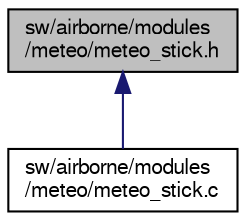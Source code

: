 digraph "sw/airborne/modules/meteo/meteo_stick.h"
{
  edge [fontname="FreeSans",fontsize="10",labelfontname="FreeSans",labelfontsize="10"];
  node [fontname="FreeSans",fontsize="10",shape=record];
  Node1 [label="sw/airborne/modules\l/meteo/meteo_stick.h",height=0.2,width=0.4,color="black", fillcolor="grey75", style="filled", fontcolor="black"];
  Node1 -> Node2 [dir="back",color="midnightblue",fontsize="10",style="solid",fontname="FreeSans"];
  Node2 [label="sw/airborne/modules\l/meteo/meteo_stick.c",height=0.2,width=0.4,color="black", fillcolor="white", style="filled",URL="$meteo__stick_8c.html"];
}
